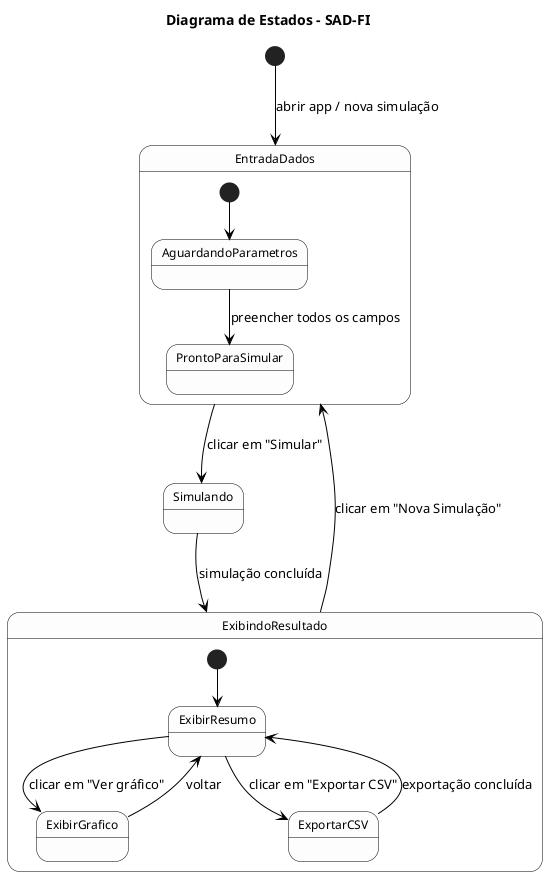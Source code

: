 @startuml estados_sad_fi
title Diagrama de Estados – SAD-FI

skinparam defaultFontName "Arial"
skinparam state {
  BackgroundColor #FDFDFD
  BorderColor black
  FontSize 12
}
skinparam ArrowColor Black
skinparam Shadowing false

[*] --> EntradaDados : abrir app / nova simulação

state EntradaDados {
  [*] --> AguardandoParametros
  AguardandoParametros --> ProntoParaSimular : preencher todos os campos
}

EntradaDados --> Simulando : clicar em "Simular"

Simulando --> ExibindoResultado : simulação concluída

state ExibindoResultado {
  [*] --> ExibirResumo
  ExibirResumo --> ExibirGrafico : clicar em "Ver gráfico"
  ExibirResumo --> ExportarCSV : clicar em "Exportar CSV"
  ExportarCSV --> ExibirResumo : exportação concluída
  ExibirGrafico --> ExibirResumo : voltar
}

ExibindoResultado --> EntradaDados : clicar em "Nova Simulação"

@enduml
